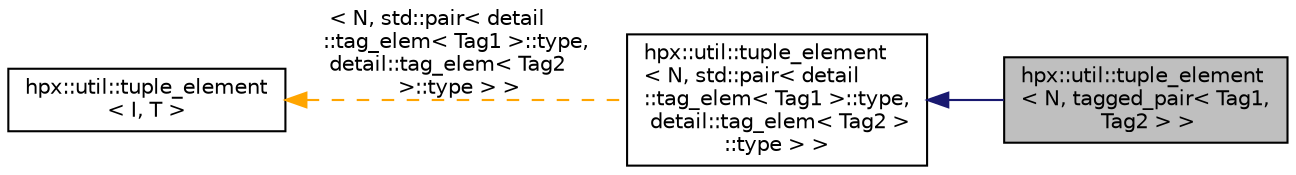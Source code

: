 digraph "hpx::util::tuple_element&lt; N, tagged_pair&lt; Tag1, Tag2 &gt; &gt;"
{
  edge [fontname="Helvetica",fontsize="10",labelfontname="Helvetica",labelfontsize="10"];
  node [fontname="Helvetica",fontsize="10",shape=record];
  rankdir="LR";
  Node0 [label="hpx::util::tuple_element\l\< N, tagged_pair\< Tag1,\l Tag2 \> \>",height=0.2,width=0.4,color="black", fillcolor="grey75", style="filled", fontcolor="black"];
  Node1 -> Node0 [dir="back",color="midnightblue",fontsize="10",style="solid",fontname="Helvetica"];
  Node1 [label="hpx::util::tuple_element\l\< N, std::pair\< detail\l::tag_elem\< Tag1 \>::type,\l detail::tag_elem\< Tag2 \>\l::type \> \>",height=0.2,width=0.4,color="black", fillcolor="white", style="filled",URL="$d7/daf/structhpx_1_1util_1_1tuple__element.html"];
  Node2 -> Node1 [dir="back",color="orange",fontsize="10",style="dashed",label=" \< N, std::pair\< detail\l::tag_elem\< Tag1 \>::type,\l detail::tag_elem\< Tag2\l \>::type \> \>" ,fontname="Helvetica"];
  Node2 [label="hpx::util::tuple_element\l\< I, T \>",height=0.2,width=0.4,color="black", fillcolor="white", style="filled",URL="$d7/daf/structhpx_1_1util_1_1tuple__element.html"];
}

